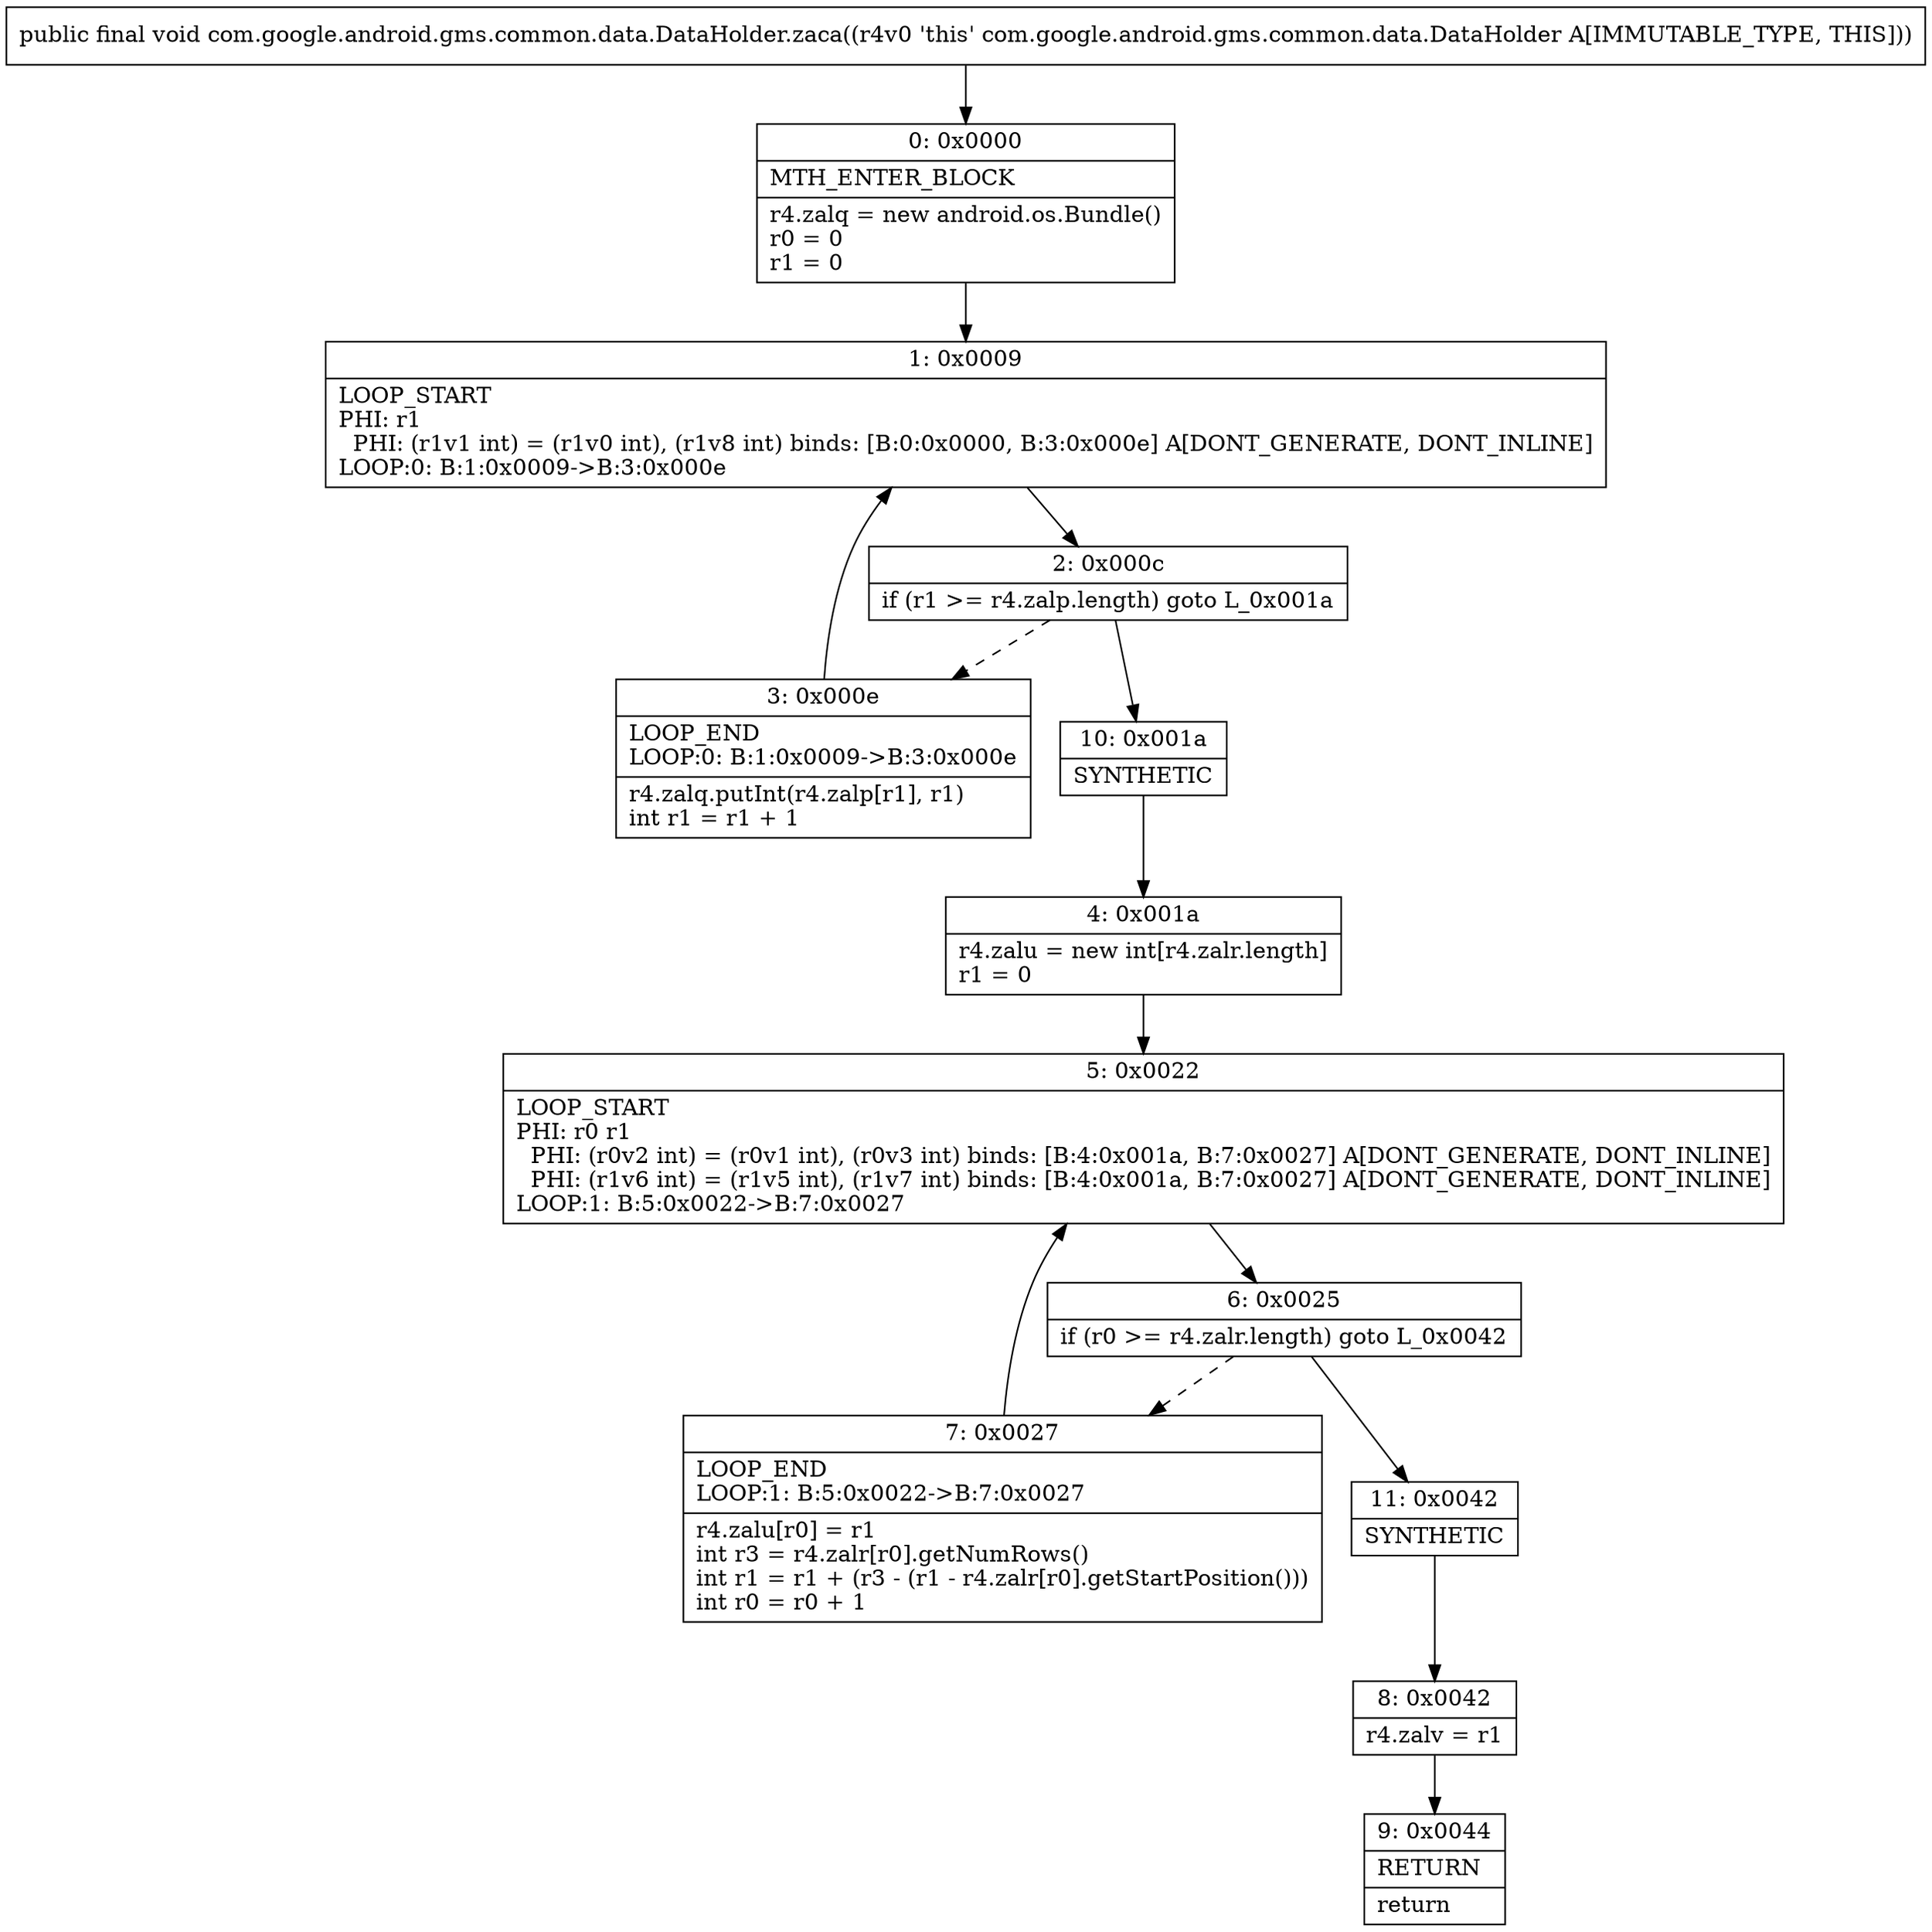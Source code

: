 digraph "CFG forcom.google.android.gms.common.data.DataHolder.zaca()V" {
Node_0 [shape=record,label="{0\:\ 0x0000|MTH_ENTER_BLOCK\l|r4.zalq = new android.os.Bundle()\lr0 = 0\lr1 = 0\l}"];
Node_1 [shape=record,label="{1\:\ 0x0009|LOOP_START\lPHI: r1 \l  PHI: (r1v1 int) = (r1v0 int), (r1v8 int) binds: [B:0:0x0000, B:3:0x000e] A[DONT_GENERATE, DONT_INLINE]\lLOOP:0: B:1:0x0009\-\>B:3:0x000e\l}"];
Node_2 [shape=record,label="{2\:\ 0x000c|if (r1 \>= r4.zalp.length) goto L_0x001a\l}"];
Node_3 [shape=record,label="{3\:\ 0x000e|LOOP_END\lLOOP:0: B:1:0x0009\-\>B:3:0x000e\l|r4.zalq.putInt(r4.zalp[r1], r1)\lint r1 = r1 + 1\l}"];
Node_4 [shape=record,label="{4\:\ 0x001a|r4.zalu = new int[r4.zalr.length]\lr1 = 0\l}"];
Node_5 [shape=record,label="{5\:\ 0x0022|LOOP_START\lPHI: r0 r1 \l  PHI: (r0v2 int) = (r0v1 int), (r0v3 int) binds: [B:4:0x001a, B:7:0x0027] A[DONT_GENERATE, DONT_INLINE]\l  PHI: (r1v6 int) = (r1v5 int), (r1v7 int) binds: [B:4:0x001a, B:7:0x0027] A[DONT_GENERATE, DONT_INLINE]\lLOOP:1: B:5:0x0022\-\>B:7:0x0027\l}"];
Node_6 [shape=record,label="{6\:\ 0x0025|if (r0 \>= r4.zalr.length) goto L_0x0042\l}"];
Node_7 [shape=record,label="{7\:\ 0x0027|LOOP_END\lLOOP:1: B:5:0x0022\-\>B:7:0x0027\l|r4.zalu[r0] = r1\lint r3 = r4.zalr[r0].getNumRows()\lint r1 = r1 + (r3 \- (r1 \- r4.zalr[r0].getStartPosition()))\lint r0 = r0 + 1\l}"];
Node_8 [shape=record,label="{8\:\ 0x0042|r4.zalv = r1\l}"];
Node_9 [shape=record,label="{9\:\ 0x0044|RETURN\l|return\l}"];
Node_10 [shape=record,label="{10\:\ 0x001a|SYNTHETIC\l}"];
Node_11 [shape=record,label="{11\:\ 0x0042|SYNTHETIC\l}"];
MethodNode[shape=record,label="{public final void com.google.android.gms.common.data.DataHolder.zaca((r4v0 'this' com.google.android.gms.common.data.DataHolder A[IMMUTABLE_TYPE, THIS])) }"];
MethodNode -> Node_0;
Node_0 -> Node_1;
Node_1 -> Node_2;
Node_2 -> Node_3[style=dashed];
Node_2 -> Node_10;
Node_3 -> Node_1;
Node_4 -> Node_5;
Node_5 -> Node_6;
Node_6 -> Node_7[style=dashed];
Node_6 -> Node_11;
Node_7 -> Node_5;
Node_8 -> Node_9;
Node_10 -> Node_4;
Node_11 -> Node_8;
}

